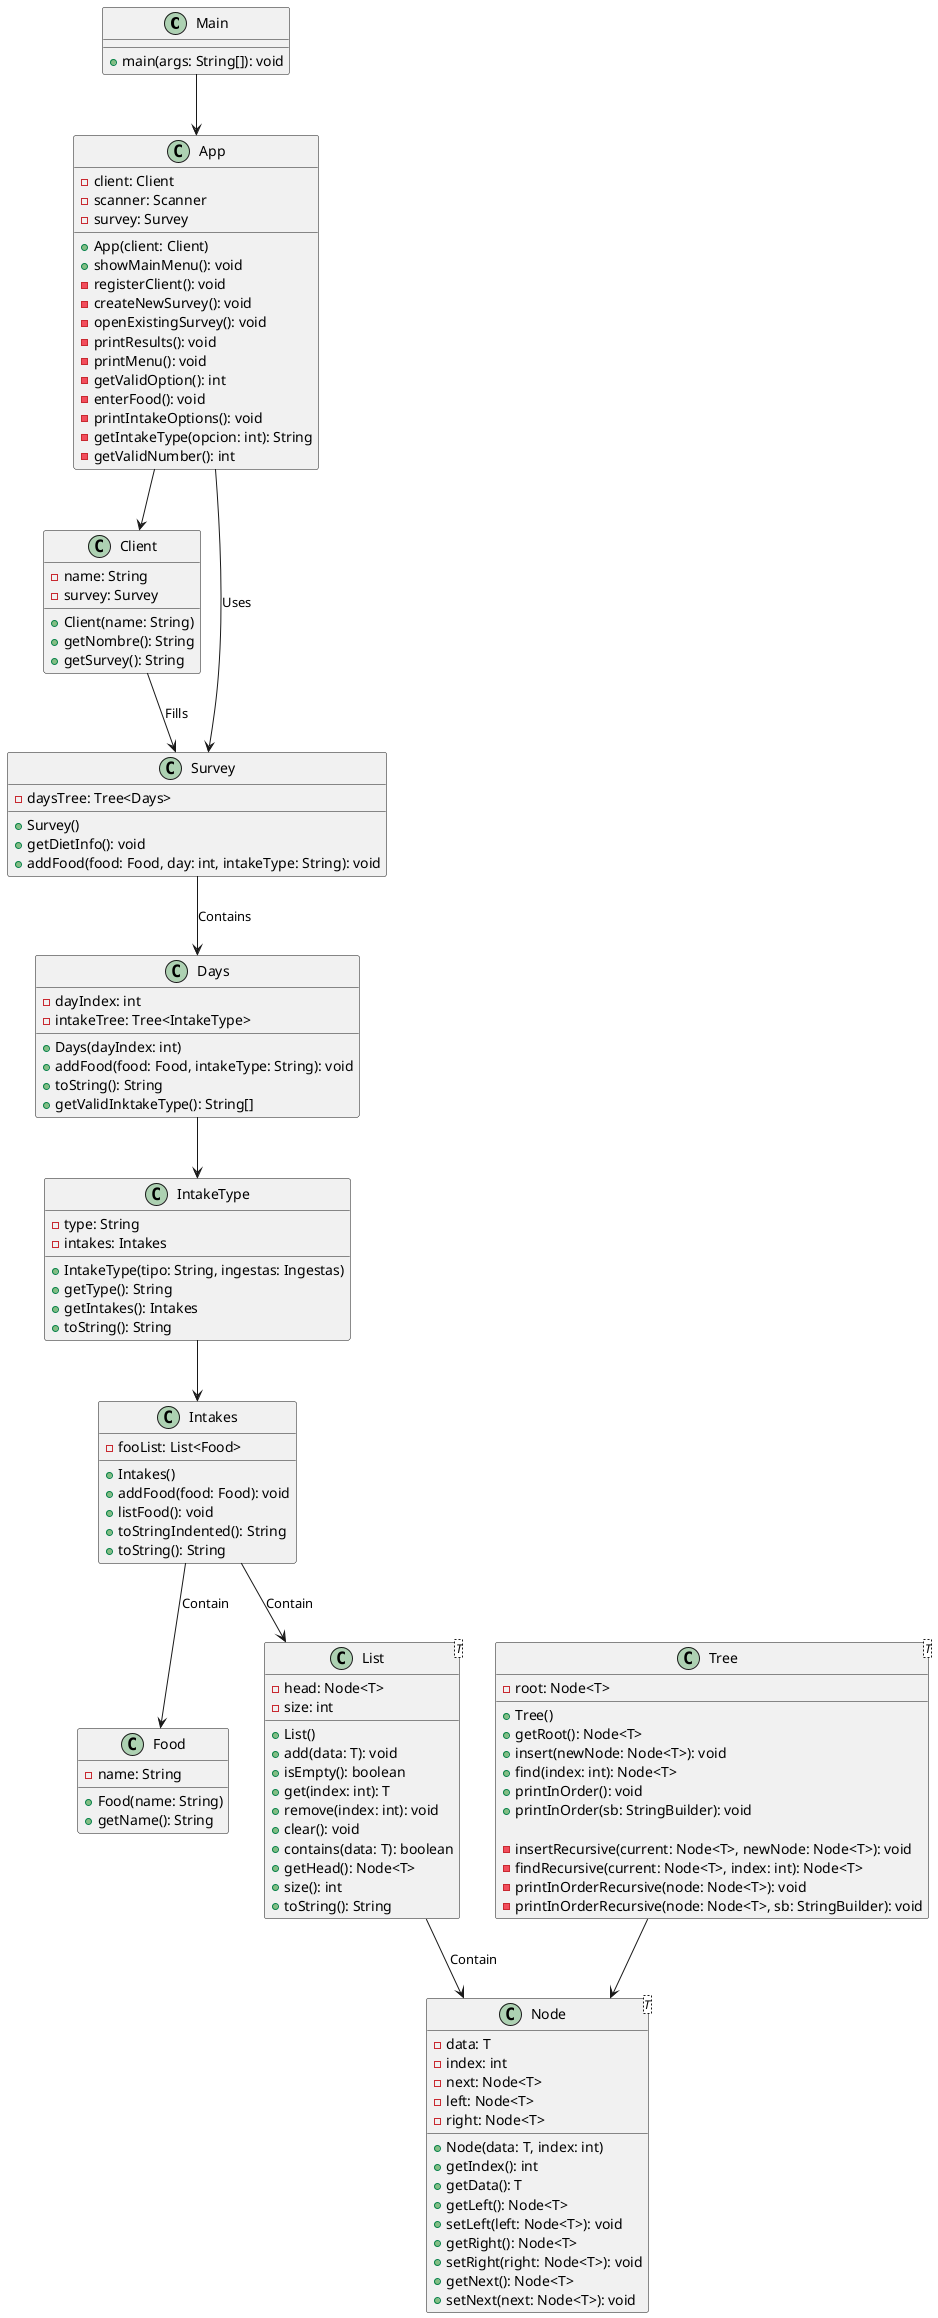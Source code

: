@startuml
class Main {
    +main(args: String[]): void
}

class Client {
    -name: String
    -survey: Survey

    +Client(name: String)
    +getNombre(): String
    +getSurvey(): String
}

class Food {
    -name: String

    +Food(name: String)
    +getName(): String
}

class Intakes {
    -fooList: List<Food>

    +Intakes()
    +addFood(food: Food): void
    +listFood(): void
    +toStringIndented(): String
    +toString(): String
    
}

class IntakeType {
    -type: String
    -intakes: Intakes

    +IntakeType(tipo: String, ingestas: Ingestas)
    +getType(): String
    +getIntakes(): Intakes
    +toString(): String
}

class Days {
    -dayIndex: int
    -intakeTree: Tree<IntakeType>

    +Days(dayIndex: int)
    +addFood(food: Food, intakeType: String): void
    +toString(): String
    +getValidInktakeType(): String[]
}

class Survey {
    -daysTree: Tree<Days>

    +Survey()
    +getDietInfo(): void
    +addFood(food: Food, day: int, intakeType: String): void
}

class List<T> {
    -head: Node<T>
    -size: int

    +List()
    +add(data: T): void
    +isEmpty(): boolean
    +get(index: int): T
    +remove(index: int): void
    +clear(): void
    +contains(data: T): boolean
    +getHead(): Node<T>
    +size(): int
    +toString(): String
}

class Node<T> {
    -data: T
    -index: int
    -next: Node<T>
    -left: Node<T>
    -right: Node<T>

    +Node(data: T, index: int)
    +getIndex(): int
    +getData(): T
    +getLeft(): Node<T>
    +setLeft(left: Node<T>): void
    +getRight(): Node<T>
    +setRight(right: Node<T>): void
    +getNext(): Node<T>
    +setNext(next: Node<T>): void
}

class Tree<T> {
    -root: Node<T>

    +Tree()
    +getRoot(): Node<T>
    +insert(newNode: Node<T>): void
    +find(index: int): Node<T>
    +printInOrder(): void
    +printInOrder(sb: StringBuilder): void

    -insertRecursive(current: Node<T>, newNode: Node<T>): void
    -findRecursive(current: Node<T>, index: int): Node<T>
    -printInOrderRecursive(node: Node<T>): void
    -printInOrderRecursive(node: Node<T>, sb: StringBuilder): void
}

class App {
    -client: Client
    -scanner: Scanner
    -survey: Survey

    +App(client: Client)
    +showMainMenu(): void
    -registerClient(): void
    -createNewSurvey(): void
    -openExistingSurvey(): void
    -printResults(): void
    -printMenu(): void
    -getValidOption(): int
    -enterFood(): void
    -printIntakeOptions(): void
    -getIntakeType(opcion: int): String
    -getValidNumber(): int
}

Main --> App
App --> Client
App --> Survey : Uses
Client --> Survey : Fills
Survey --> Days : Contains
Days --> IntakeType
IntakeType --> Intakes
Intakes --> Food: Contain
Intakes --> List: Contain
List --> Node: Contain
Tree --> Node
@enduml